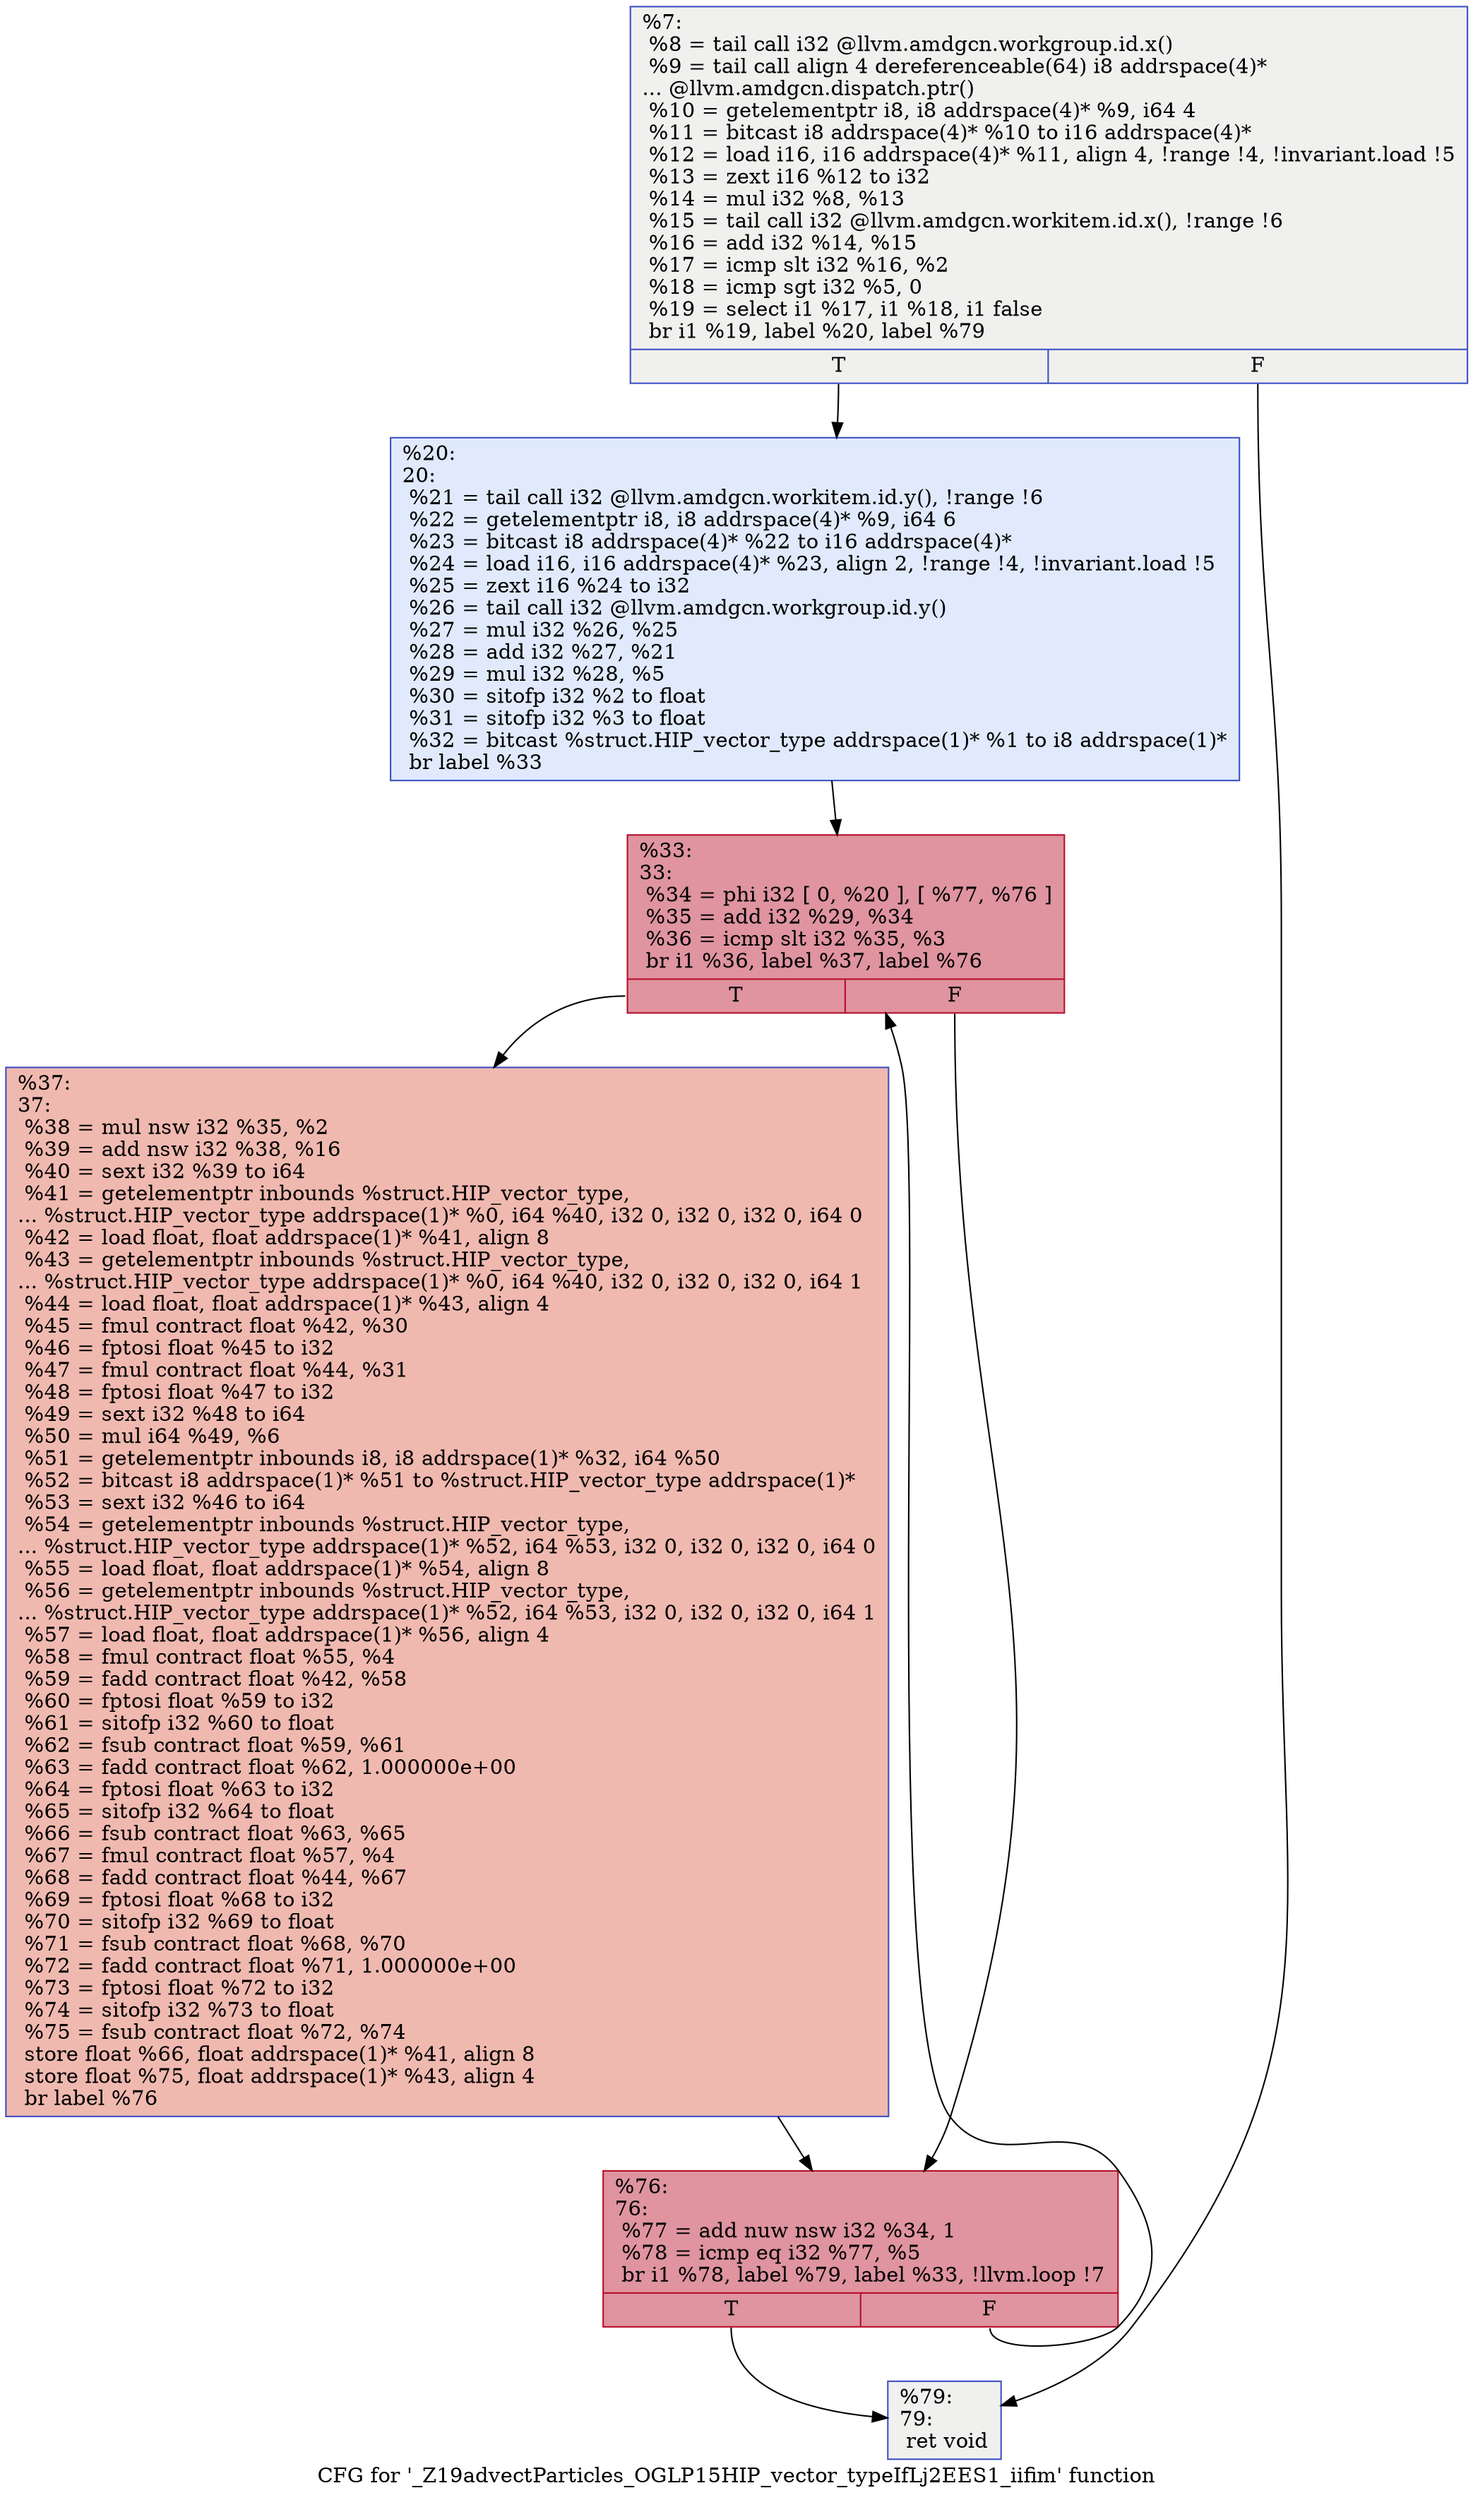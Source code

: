 digraph "CFG for '_Z19advectParticles_OGLP15HIP_vector_typeIfLj2EES1_iifim' function" {
	label="CFG for '_Z19advectParticles_OGLP15HIP_vector_typeIfLj2EES1_iifim' function";

	Node0x57475f0 [shape=record,color="#3d50c3ff", style=filled, fillcolor="#dedcdb70",label="{%7:\l  %8 = tail call i32 @llvm.amdgcn.workgroup.id.x()\l  %9 = tail call align 4 dereferenceable(64) i8 addrspace(4)*\l... @llvm.amdgcn.dispatch.ptr()\l  %10 = getelementptr i8, i8 addrspace(4)* %9, i64 4\l  %11 = bitcast i8 addrspace(4)* %10 to i16 addrspace(4)*\l  %12 = load i16, i16 addrspace(4)* %11, align 4, !range !4, !invariant.load !5\l  %13 = zext i16 %12 to i32\l  %14 = mul i32 %8, %13\l  %15 = tail call i32 @llvm.amdgcn.workitem.id.x(), !range !6\l  %16 = add i32 %14, %15\l  %17 = icmp slt i32 %16, %2\l  %18 = icmp sgt i32 %5, 0\l  %19 = select i1 %17, i1 %18, i1 false\l  br i1 %19, label %20, label %79\l|{<s0>T|<s1>F}}"];
	Node0x57475f0:s0 -> Node0x5749640;
	Node0x57475f0:s1 -> Node0x57496d0;
	Node0x5749640 [shape=record,color="#3d50c3ff", style=filled, fillcolor="#b9d0f970",label="{%20:\l20:                                               \l  %21 = tail call i32 @llvm.amdgcn.workitem.id.y(), !range !6\l  %22 = getelementptr i8, i8 addrspace(4)* %9, i64 6\l  %23 = bitcast i8 addrspace(4)* %22 to i16 addrspace(4)*\l  %24 = load i16, i16 addrspace(4)* %23, align 2, !range !4, !invariant.load !5\l  %25 = zext i16 %24 to i32\l  %26 = tail call i32 @llvm.amdgcn.workgroup.id.y()\l  %27 = mul i32 %26, %25\l  %28 = add i32 %27, %21\l  %29 = mul i32 %28, %5\l  %30 = sitofp i32 %2 to float\l  %31 = sitofp i32 %3 to float\l  %32 = bitcast %struct.HIP_vector_type addrspace(1)* %1 to i8 addrspace(1)*\l  br label %33\l}"];
	Node0x5749640 -> Node0x57493c0;
	Node0x57493c0 [shape=record,color="#b70d28ff", style=filled, fillcolor="#b70d2870",label="{%33:\l33:                                               \l  %34 = phi i32 [ 0, %20 ], [ %77, %76 ]\l  %35 = add i32 %29, %34\l  %36 = icmp slt i32 %35, %3\l  br i1 %36, label %37, label %76\l|{<s0>T|<s1>F}}"];
	Node0x57493c0:s0 -> Node0x574b830;
	Node0x57493c0:s1 -> Node0x574b5d0;
	Node0x574b830 [shape=record,color="#3d50c3ff", style=filled, fillcolor="#de614d70",label="{%37:\l37:                                               \l  %38 = mul nsw i32 %35, %2\l  %39 = add nsw i32 %38, %16\l  %40 = sext i32 %39 to i64\l  %41 = getelementptr inbounds %struct.HIP_vector_type,\l... %struct.HIP_vector_type addrspace(1)* %0, i64 %40, i32 0, i32 0, i32 0, i64 0\l  %42 = load float, float addrspace(1)* %41, align 8\l  %43 = getelementptr inbounds %struct.HIP_vector_type,\l... %struct.HIP_vector_type addrspace(1)* %0, i64 %40, i32 0, i32 0, i32 0, i64 1\l  %44 = load float, float addrspace(1)* %43, align 4\l  %45 = fmul contract float %42, %30\l  %46 = fptosi float %45 to i32\l  %47 = fmul contract float %44, %31\l  %48 = fptosi float %47 to i32\l  %49 = sext i32 %48 to i64\l  %50 = mul i64 %49, %6\l  %51 = getelementptr inbounds i8, i8 addrspace(1)* %32, i64 %50\l  %52 = bitcast i8 addrspace(1)* %51 to %struct.HIP_vector_type addrspace(1)*\l  %53 = sext i32 %46 to i64\l  %54 = getelementptr inbounds %struct.HIP_vector_type,\l... %struct.HIP_vector_type addrspace(1)* %52, i64 %53, i32 0, i32 0, i32 0, i64 0\l  %55 = load float, float addrspace(1)* %54, align 8\l  %56 = getelementptr inbounds %struct.HIP_vector_type,\l... %struct.HIP_vector_type addrspace(1)* %52, i64 %53, i32 0, i32 0, i32 0, i64 1\l  %57 = load float, float addrspace(1)* %56, align 4\l  %58 = fmul contract float %55, %4\l  %59 = fadd contract float %42, %58\l  %60 = fptosi float %59 to i32\l  %61 = sitofp i32 %60 to float\l  %62 = fsub contract float %59, %61\l  %63 = fadd contract float %62, 1.000000e+00\l  %64 = fptosi float %63 to i32\l  %65 = sitofp i32 %64 to float\l  %66 = fsub contract float %63, %65\l  %67 = fmul contract float %57, %4\l  %68 = fadd contract float %44, %67\l  %69 = fptosi float %68 to i32\l  %70 = sitofp i32 %69 to float\l  %71 = fsub contract float %68, %70\l  %72 = fadd contract float %71, 1.000000e+00\l  %73 = fptosi float %72 to i32\l  %74 = sitofp i32 %73 to float\l  %75 = fsub contract float %72, %74\l  store float %66, float addrspace(1)* %41, align 8\l  store float %75, float addrspace(1)* %43, align 4\l  br label %76\l}"];
	Node0x574b830 -> Node0x574b5d0;
	Node0x574b5d0 [shape=record,color="#b70d28ff", style=filled, fillcolor="#b70d2870",label="{%76:\l76:                                               \l  %77 = add nuw nsw i32 %34, 1\l  %78 = icmp eq i32 %77, %5\l  br i1 %78, label %79, label %33, !llvm.loop !7\l|{<s0>T|<s1>F}}"];
	Node0x574b5d0:s0 -> Node0x57496d0;
	Node0x574b5d0:s1 -> Node0x57493c0;
	Node0x57496d0 [shape=record,color="#3d50c3ff", style=filled, fillcolor="#dedcdb70",label="{%79:\l79:                                               \l  ret void\l}"];
}
